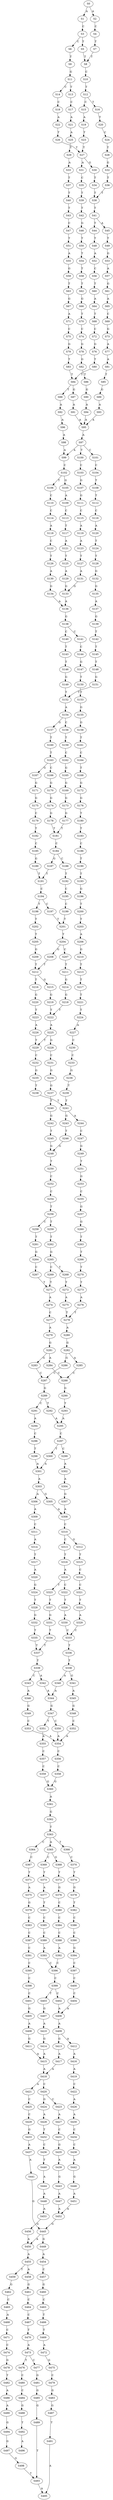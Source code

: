 strict digraph  {
	S0 -> S1 [ label = A ];
	S0 -> S2 [ label = A ];
	S1 -> S3 [ label = C ];
	S2 -> S4 [ label = C ];
	S3 -> S5 [ label = T ];
	S3 -> S6 [ label = C ];
	S4 -> S7 [ label = T ];
	S5 -> S8 [ label = T ];
	S6 -> S9 [ label = T ];
	S7 -> S8 [ label = T ];
	S8 -> S10 [ label = C ];
	S9 -> S11 [ label = G ];
	S10 -> S12 [ label = T ];
	S11 -> S13 [ label = T ];
	S11 -> S14 [ label = C ];
	S12 -> S15 [ label = C ];
	S12 -> S16 [ label = T ];
	S13 -> S17 [ label = C ];
	S14 -> S18 [ label = C ];
	S15 -> S19 [ label = A ];
	S16 -> S20 [ label = T ];
	S17 -> S21 [ label = A ];
	S18 -> S22 [ label = A ];
	S19 -> S23 [ label = T ];
	S20 -> S24 [ label = C ];
	S21 -> S25 [ label = A ];
	S22 -> S26 [ label = T ];
	S23 -> S27 [ label = T ];
	S24 -> S28 [ label = T ];
	S25 -> S29 [ label = T ];
	S26 -> S27 [ label = T ];
	S27 -> S30 [ label = G ];
	S27 -> S31 [ label = A ];
	S28 -> S32 [ label = G ];
	S29 -> S33 [ label = A ];
	S30 -> S34 [ label = T ];
	S31 -> S35 [ label = C ];
	S32 -> S36 [ label = T ];
	S33 -> S37 [ label = T ];
	S34 -> S38 [ label = T ];
	S35 -> S39 [ label = T ];
	S36 -> S38 [ label = T ];
	S37 -> S40 [ label = T ];
	S38 -> S41 [ label = T ];
	S39 -> S42 [ label = T ];
	S40 -> S43 [ label = T ];
	S41 -> S44 [ label = T ];
	S41 -> S45 [ label = A ];
	S42 -> S46 [ label = G ];
	S43 -> S47 [ label = C ];
	S44 -> S48 [ label = T ];
	S45 -> S49 [ label = T ];
	S46 -> S50 [ label = T ];
	S47 -> S51 [ label = T ];
	S48 -> S52 [ label = A ];
	S49 -> S53 [ label = G ];
	S50 -> S54 [ label = T ];
	S51 -> S55 [ label = A ];
	S52 -> S56 [ label = C ];
	S53 -> S57 [ label = A ];
	S54 -> S58 [ label = T ];
	S55 -> S59 [ label = G ];
	S56 -> S60 [ label = T ];
	S57 -> S61 [ label = G ];
	S58 -> S62 [ label = T ];
	S59 -> S63 [ label = T ];
	S60 -> S64 [ label = A ];
	S61 -> S65 [ label = A ];
	S62 -> S66 [ label = G ];
	S63 -> S67 [ label = G ];
	S64 -> S68 [ label = T ];
	S65 -> S69 [ label = C ];
	S66 -> S70 [ label = T ];
	S67 -> S71 [ label = A ];
	S68 -> S72 [ label = C ];
	S69 -> S73 [ label = G ];
	S70 -> S74 [ label = C ];
	S71 -> S75 [ label = C ];
	S72 -> S76 [ label = G ];
	S73 -> S77 [ label = A ];
	S74 -> S78 [ label = G ];
	S75 -> S79 [ label = G ];
	S76 -> S80 [ label = T ];
	S77 -> S81 [ label = A ];
	S78 -> S82 [ label = G ];
	S79 -> S83 [ label = T ];
	S80 -> S84 [ label = T ];
	S81 -> S85 [ label = T ];
	S82 -> S86 [ label = T ];
	S83 -> S84 [ label = T ];
	S84 -> S87 [ label = G ];
	S84 -> S88 [ label = T ];
	S85 -> S89 [ label = G ];
	S86 -> S90 [ label = G ];
	S87 -> S91 [ label = A ];
	S88 -> S92 [ label = A ];
	S89 -> S93 [ label = A ];
	S90 -> S94 [ label = A ];
	S91 -> S95 [ label = A ];
	S92 -> S96 [ label = A ];
	S93 -> S95 [ label = A ];
	S94 -> S95 [ label = A ];
	S95 -> S97 [ label = A ];
	S96 -> S98 [ label = A ];
	S97 -> S99 [ label = A ];
	S97 -> S100 [ label = T ];
	S97 -> S101 [ label = C ];
	S98 -> S99 [ label = A ];
	S99 -> S102 [ label = C ];
	S100 -> S103 [ label = C ];
	S101 -> S104 [ label = C ];
	S102 -> S105 [ label = G ];
	S102 -> S106 [ label = T ];
	S103 -> S107 [ label = G ];
	S104 -> S108 [ label = T ];
	S105 -> S109 [ label = A ];
	S106 -> S110 [ label = C ];
	S107 -> S111 [ label = G ];
	S108 -> S112 [ label = T ];
	S109 -> S113 [ label = C ];
	S110 -> S114 [ label = C ];
	S111 -> S115 [ label = C ];
	S112 -> S116 [ label = C ];
	S113 -> S117 [ label = T ];
	S114 -> S118 [ label = A ];
	S115 -> S119 [ label = A ];
	S116 -> S120 [ label = A ];
	S117 -> S121 [ label = A ];
	S118 -> S122 [ label = C ];
	S119 -> S123 [ label = A ];
	S120 -> S124 [ label = T ];
	S121 -> S125 [ label = T ];
	S122 -> S126 [ label = T ];
	S123 -> S127 [ label = T ];
	S124 -> S128 [ label = T ];
	S125 -> S129 [ label = A ];
	S126 -> S130 [ label = A ];
	S127 -> S131 [ label = A ];
	S128 -> S132 [ label = G ];
	S129 -> S133 [ label = G ];
	S130 -> S134 [ label = G ];
	S131 -> S133 [ label = G ];
	S132 -> S135 [ label = G ];
	S133 -> S136 [ label = A ];
	S134 -> S136 [ label = A ];
	S135 -> S137 [ label = A ];
	S136 -> S138 [ label = G ];
	S137 -> S139 [ label = G ];
	S138 -> S140 [ label = C ];
	S138 -> S141 [ label = C ];
	S139 -> S142 [ label = T ];
	S140 -> S143 [ label = T ];
	S141 -> S144 [ label = C ];
	S142 -> S145 [ label = T ];
	S143 -> S146 [ label = T ];
	S144 -> S147 [ label = G ];
	S145 -> S148 [ label = T ];
	S146 -> S149 [ label = G ];
	S147 -> S150 [ label = T ];
	S148 -> S151 [ label = G ];
	S149 -> S152 [ label = T ];
	S150 -> S153 [ label = T ];
	S151 -> S152 [ label = T ];
	S152 -> S154 [ label = A ];
	S153 -> S155 [ label = G ];
	S154 -> S156 [ label = C ];
	S154 -> S157 [ label = G ];
	S155 -> S158 [ label = G ];
	S156 -> S159 [ label = T ];
	S157 -> S160 [ label = T ];
	S158 -> S161 [ label = T ];
	S159 -> S162 [ label = C ];
	S160 -> S163 [ label = T ];
	S161 -> S164 [ label = C ];
	S162 -> S165 [ label = G ];
	S163 -> S166 [ label = C ];
	S163 -> S167 [ label = G ];
	S164 -> S168 [ label = T ];
	S165 -> S169 [ label = G ];
	S166 -> S170 [ label = G ];
	S167 -> S171 [ label = G ];
	S168 -> S172 [ label = G ];
	S169 -> S173 [ label = G ];
	S170 -> S174 [ label = G ];
	S171 -> S175 [ label = G ];
	S172 -> S176 [ label = G ];
	S173 -> S177 [ label = G ];
	S174 -> S178 [ label = G ];
	S175 -> S179 [ label = C ];
	S176 -> S180 [ label = T ];
	S177 -> S181 [ label = T ];
	S178 -> S181 [ label = T ];
	S179 -> S182 [ label = T ];
	S180 -> S183 [ label = T ];
	S181 -> S184 [ label = C ];
	S182 -> S185 [ label = C ];
	S183 -> S186 [ label = C ];
	S184 -> S187 [ label = G ];
	S184 -> S188 [ label = C ];
	S185 -> S189 [ label = G ];
	S186 -> S190 [ label = T ];
	S187 -> S191 [ label = T ];
	S188 -> S192 [ label = T ];
	S189 -> S191 [ label = T ];
	S190 -> S193 [ label = T ];
	S191 -> S194 [ label = C ];
	S192 -> S195 [ label = C ];
	S193 -> S196 [ label = G ];
	S194 -> S197 [ label = C ];
	S194 -> S198 [ label = T ];
	S195 -> S199 [ label = C ];
	S196 -> S200 [ label = T ];
	S197 -> S201 [ label = T ];
	S198 -> S202 [ label = T ];
	S199 -> S201 [ label = T ];
	S200 -> S203 [ label = T ];
	S201 -> S204 [ label = T ];
	S202 -> S205 [ label = T ];
	S203 -> S206 [ label = A ];
	S204 -> S207 [ label = C ];
	S204 -> S208 [ label = G ];
	S205 -> S209 [ label = G ];
	S206 -> S210 [ label = G ];
	S207 -> S211 [ label = T ];
	S208 -> S212 [ label = T ];
	S209 -> S212 [ label = T ];
	S210 -> S213 [ label = T ];
	S211 -> S214 [ label = G ];
	S212 -> S215 [ label = G ];
	S212 -> S216 [ label = T ];
	S213 -> S217 [ label = T ];
	S214 -> S218 [ label = G ];
	S215 -> S219 [ label = G ];
	S216 -> S220 [ label = G ];
	S217 -> S221 [ label = T ];
	S218 -> S222 [ label = T ];
	S219 -> S222 [ label = T ];
	S220 -> S223 [ label = T ];
	S221 -> S224 [ label = T ];
	S222 -> S225 [ label = A ];
	S223 -> S226 [ label = A ];
	S224 -> S227 [ label = A ];
	S225 -> S228 [ label = G ];
	S225 -> S229 [ label = T ];
	S226 -> S229 [ label = T ];
	S227 -> S230 [ label = C ];
	S228 -> S231 [ label = C ];
	S229 -> S232 [ label = C ];
	S230 -> S233 [ label = C ];
	S231 -> S234 [ label = G ];
	S232 -> S235 [ label = G ];
	S233 -> S236 [ label = G ];
	S234 -> S237 [ label = G ];
	S235 -> S238 [ label = T ];
	S236 -> S239 [ label = T ];
	S237 -> S240 [ label = T ];
	S238 -> S241 [ label = T ];
	S239 -> S241 [ label = T ];
	S240 -> S242 [ label = G ];
	S241 -> S243 [ label = G ];
	S241 -> S244 [ label = A ];
	S242 -> S245 [ label = T ];
	S243 -> S246 [ label = T ];
	S244 -> S247 [ label = C ];
	S245 -> S248 [ label = G ];
	S246 -> S248 [ label = G ];
	S247 -> S249 [ label = G ];
	S248 -> S250 [ label = T ];
	S249 -> S251 [ label = T ];
	S250 -> S252 [ label = C ];
	S251 -> S253 [ label = G ];
	S252 -> S254 [ label = C ];
	S253 -> S255 [ label = C ];
	S254 -> S256 [ label = T ];
	S255 -> S257 [ label = G ];
	S256 -> S258 [ label = C ];
	S256 -> S259 [ label = T ];
	S257 -> S260 [ label = G ];
	S258 -> S261 [ label = T ];
	S259 -> S262 [ label = T ];
	S260 -> S263 [ label = T ];
	S261 -> S264 [ label = G ];
	S262 -> S265 [ label = G ];
	S263 -> S266 [ label = T ];
	S264 -> S267 [ label = C ];
	S265 -> S268 [ label = T ];
	S265 -> S269 [ label = C ];
	S266 -> S270 [ label = T ];
	S267 -> S271 [ label = T ];
	S268 -> S272 [ label = T ];
	S269 -> S271 [ label = T ];
	S270 -> S273 [ label = T ];
	S271 -> S274 [ label = A ];
	S272 -> S275 [ label = A ];
	S273 -> S276 [ label = A ];
	S274 -> S277 [ label = C ];
	S275 -> S278 [ label = T ];
	S276 -> S278 [ label = T ];
	S277 -> S279 [ label = A ];
	S278 -> S280 [ label = A ];
	S279 -> S281 [ label = G ];
	S280 -> S282 [ label = G ];
	S281 -> S283 [ label = G ];
	S281 -> S284 [ label = A ];
	S282 -> S285 [ label = A ];
	S282 -> S286 [ label = G ];
	S283 -> S287 [ label = C ];
	S284 -> S288 [ label = C ];
	S285 -> S288 [ label = C ];
	S286 -> S287 [ label = C ];
	S287 -> S289 [ label = G ];
	S288 -> S290 [ label = G ];
	S289 -> S291 [ label = C ];
	S289 -> S292 [ label = T ];
	S290 -> S293 [ label = T ];
	S291 -> S294 [ label = A ];
	S292 -> S295 [ label = A ];
	S293 -> S295 [ label = A ];
	S294 -> S296 [ label = C ];
	S295 -> S297 [ label = C ];
	S296 -> S298 [ label = T ];
	S297 -> S299 [ label = C ];
	S297 -> S300 [ label = T ];
	S298 -> S301 [ label = A ];
	S299 -> S302 [ label = A ];
	S300 -> S301 [ label = A ];
	S301 -> S303 [ label = A ];
	S302 -> S304 [ label = A ];
	S303 -> S305 [ label = G ];
	S303 -> S306 [ label = A ];
	S304 -> S307 [ label = G ];
	S305 -> S308 [ label = A ];
	S306 -> S309 [ label = A ];
	S307 -> S308 [ label = A ];
	S308 -> S310 [ label = C ];
	S309 -> S311 [ label = C ];
	S310 -> S312 [ label = G ];
	S310 -> S313 [ label = C ];
	S311 -> S314 [ label = A ];
	S312 -> S315 [ label = T ];
	S313 -> S316 [ label = T ];
	S314 -> S317 [ label = T ];
	S315 -> S318 [ label = C ];
	S316 -> S319 [ label = A ];
	S317 -> S320 [ label = A ];
	S318 -> S321 [ label = C ];
	S319 -> S322 [ label = C ];
	S319 -> S323 [ label = T ];
	S320 -> S324 [ label = G ];
	S321 -> S325 [ label = T ];
	S322 -> S326 [ label = T ];
	S323 -> S327 [ label = T ];
	S324 -> S328 [ label = T ];
	S325 -> S329 [ label = A ];
	S326 -> S330 [ label = A ];
	S327 -> S331 [ label = G ];
	S328 -> S332 [ label = G ];
	S329 -> S333 [ label = C ];
	S330 -> S333 [ label = C ];
	S331 -> S334 [ label = T ];
	S332 -> S335 [ label = T ];
	S333 -> S336 [ label = T ];
	S334 -> S337 [ label = T ];
	S335 -> S337 [ label = T ];
	S336 -> S338 [ label = T ];
	S337 -> S339 [ label = T ];
	S338 -> S340 [ label = A ];
	S338 -> S341 [ label = G ];
	S339 -> S342 [ label = A ];
	S339 -> S343 [ label = C ];
	S340 -> S344 [ label = A ];
	S341 -> S345 [ label = A ];
	S342 -> S344 [ label = A ];
	S343 -> S346 [ label = A ];
	S344 -> S347 [ label = G ];
	S345 -> S348 [ label = G ];
	S346 -> S349 [ label = G ];
	S347 -> S350 [ label = C ];
	S347 -> S351 [ label = T ];
	S348 -> S352 [ label = C ];
	S349 -> S353 [ label = C ];
	S350 -> S354 [ label = A ];
	S351 -> S355 [ label = A ];
	S352 -> S354 [ label = A ];
	S353 -> S354 [ label = A ];
	S354 -> S356 [ label = C ];
	S355 -> S357 [ label = C ];
	S356 -> S358 [ label = C ];
	S357 -> S359 [ label = C ];
	S358 -> S360 [ label = G ];
	S359 -> S360 [ label = G ];
	S360 -> S361 [ label = A ];
	S361 -> S362 [ label = G ];
	S362 -> S363 [ label = T ];
	S363 -> S364 [ label = C ];
	S363 -> S365 [ label = A ];
	S363 -> S366 [ label = T ];
	S364 -> S367 [ label = C ];
	S365 -> S368 [ label = G ];
	S365 -> S369 [ label = C ];
	S366 -> S370 [ label = C ];
	S367 -> S371 [ label = T ];
	S368 -> S372 [ label = T ];
	S369 -> S373 [ label = T ];
	S370 -> S374 [ label = T ];
	S371 -> S375 [ label = A ];
	S372 -> S376 [ label = G ];
	S373 -> S377 [ label = A ];
	S374 -> S378 [ label = G ];
	S375 -> S379 [ label = G ];
	S376 -> S380 [ label = C ];
	S377 -> S381 [ label = T ];
	S378 -> S382 [ label = T ];
	S379 -> S383 [ label = C ];
	S380 -> S384 [ label = C ];
	S381 -> S385 [ label = C ];
	S382 -> S386 [ label = C ];
	S383 -> S387 [ label = C ];
	S384 -> S388 [ label = C ];
	S385 -> S389 [ label = C ];
	S386 -> S390 [ label = C ];
	S387 -> S391 [ label = C ];
	S388 -> S392 [ label = A ];
	S389 -> S393 [ label = A ];
	S390 -> S394 [ label = G ];
	S391 -> S395 [ label = C ];
	S392 -> S396 [ label = C ];
	S393 -> S396 [ label = C ];
	S394 -> S397 [ label = C ];
	S395 -> S398 [ label = C ];
	S396 -> S399 [ label = C ];
	S397 -> S400 [ label = C ];
	S398 -> S401 [ label = C ];
	S399 -> S402 [ label = C ];
	S399 -> S403 [ label = T ];
	S400 -> S404 [ label = C ];
	S401 -> S405 [ label = G ];
	S402 -> S406 [ label = A ];
	S403 -> S407 [ label = G ];
	S404 -> S406 [ label = A ];
	S405 -> S408 [ label = A ];
	S406 -> S409 [ label = A ];
	S407 -> S410 [ label = A ];
	S408 -> S411 [ label = G ];
	S409 -> S412 [ label = A ];
	S409 -> S413 [ label = G ];
	S410 -> S414 [ label = G ];
	S411 -> S415 [ label = A ];
	S412 -> S416 [ label = A ];
	S413 -> S417 [ label = A ];
	S414 -> S415 [ label = A ];
	S415 -> S418 [ label = A ];
	S416 -> S419 [ label = A ];
	S417 -> S418 [ label = A ];
	S418 -> S420 [ label = C ];
	S418 -> S421 [ label = A ];
	S419 -> S422 [ label = C ];
	S420 -> S423 [ label = C ];
	S420 -> S424 [ label = G ];
	S421 -> S425 [ label = C ];
	S422 -> S426 [ label = A ];
	S423 -> S427 [ label = A ];
	S424 -> S428 [ label = A ];
	S425 -> S429 [ label = C ];
	S426 -> S430 [ label = A ];
	S427 -> S431 [ label = C ];
	S428 -> S432 [ label = T ];
	S429 -> S433 [ label = G ];
	S430 -> S434 [ label = C ];
	S431 -> S435 [ label = G ];
	S432 -> S436 [ label = C ];
	S433 -> S437 [ label = A ];
	S434 -> S438 [ label = C ];
	S435 -> S439 [ label = A ];
	S436 -> S440 [ label = T ];
	S437 -> S441 [ label = A ];
	S438 -> S442 [ label = A ];
	S439 -> S443 [ label = G ];
	S440 -> S444 [ label = A ];
	S441 -> S445 [ label = G ];
	S442 -> S446 [ label = G ];
	S443 -> S447 [ label = A ];
	S444 -> S448 [ label = A ];
	S445 -> S449 [ label = G ];
	S445 -> S450 [ label = A ];
	S446 -> S451 [ label = A ];
	S447 -> S452 [ label = A ];
	S448 -> S453 [ label = A ];
	S449 -> S454 [ label = A ];
	S450 -> S455 [ label = A ];
	S451 -> S452 [ label = A ];
	S452 -> S445 [ label = G ];
	S453 -> S456 [ label = G ];
	S454 -> S457 [ label = C ];
	S455 -> S458 [ label = A ];
	S455 -> S459 [ label = T ];
	S456 -> S450 [ label = A ];
	S457 -> S460 [ label = G ];
	S458 -> S461 [ label = G ];
	S459 -> S462 [ label = G ];
	S460 -> S463 [ label = C ];
	S461 -> S464 [ label = C ];
	S462 -> S465 [ label = C ];
	S463 -> S466 [ label = T ];
	S464 -> S467 [ label = C ];
	S465 -> S468 [ label = A ];
	S466 -> S469 [ label = T ];
	S467 -> S470 [ label = T ];
	S468 -> S471 [ label = C ];
	S469 -> S472 [ label = A ];
	S470 -> S473 [ label = A ];
	S471 -> S474 [ label = C ];
	S472 -> S475 [ label = G ];
	S473 -> S476 [ label = T ];
	S473 -> S477 [ label = C ];
	S474 -> S478 [ label = G ];
	S475 -> S479 [ label = C ];
	S476 -> S480 [ label = C ];
	S477 -> S481 [ label = G ];
	S478 -> S482 [ label = T ];
	S479 -> S483 [ label = G ];
	S480 -> S484 [ label = C ];
	S481 -> S485 [ label = G ];
	S482 -> S486 [ label = A ];
	S483 -> S487 [ label = G ];
	S484 -> S488 [ label = G ];
	S485 -> S489 [ label = G ];
	S486 -> S490 [ label = A ];
	S487 -> S491 [ label = T ];
	S488 -> S492 [ label = T ];
	S489 -> S493 [ label = T ];
	S490 -> S494 [ label = G ];
	S491 -> S495 [ label = A ];
	S492 -> S496 [ label = A ];
	S493 -> S495 [ label = A ];
	S494 -> S497 [ label = G ];
	S497 -> S498 [ label = G ];
	S498 -> S493 [ label = T ];
}
